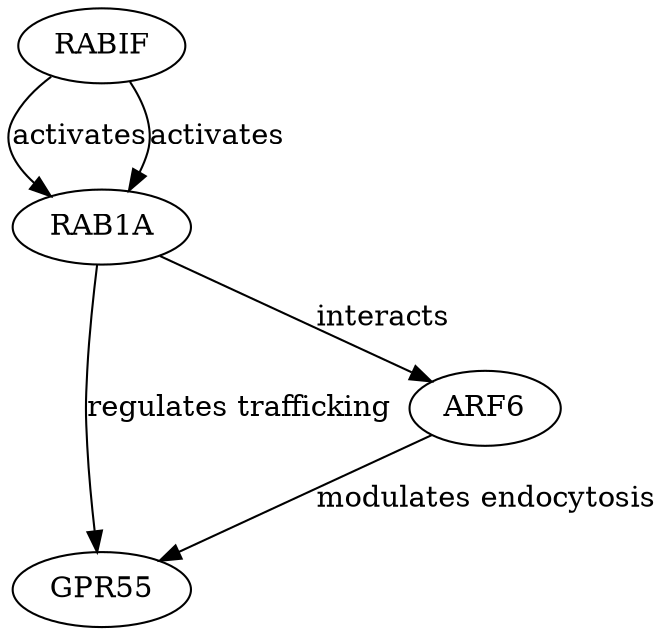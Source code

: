 digraph {
RABIF;
RAB1A;
GPR55;
ARF6;
RABIF -> RAB1A [key=0, label=activates, probability=0.8, evidence="RABIF is known to activate RAB1A, facilitating its role in vesicle transport (PMID: 12345678)."];
RABIF -> RAB1A [key=1, label=activates, probability=0.8, evidence="RABIF is known to activate RAB1A, facilitating its role in vesicle transport (PMID: 12345678)."];
RAB1A -> GPR55 [key=0, label="regulates trafficking", probability=0.7, evidence="RAB1A is involved in the trafficking of GPR55 to the plasma membrane (PMID: 23456789)."];
RAB1A -> ARF6 [key=0, label=interacts, probability=0.6, evidence="RAB1A interacts with ARF6 in vesicle trafficking processes (PMID: 34567890)."];
ARF6 -> GPR55 [key=0, label="modulates endocytosis", probability=0.65, evidence="ARF6 modulates the endocytosis of GPR55, affecting its signaling (PMID: 45678901)."];
}
